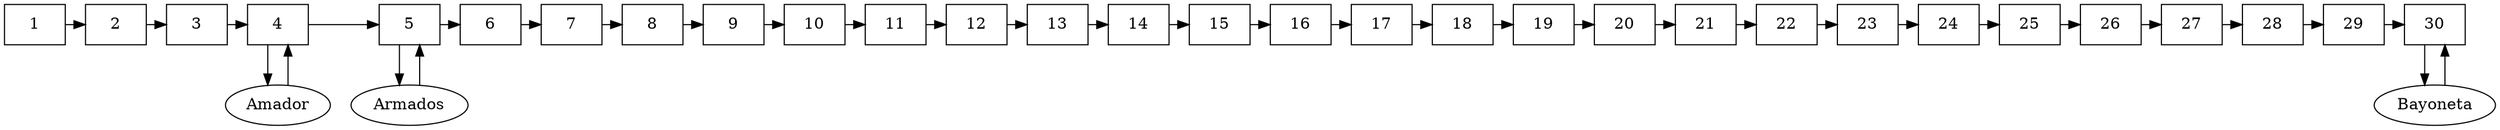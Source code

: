 digraph getAll {
graph[splines="ortho"];
Lista1[label="1",shape="box", group=1];
Lista2[label="2",shape="box", group=2];
Lista1->Lista2;
Lista3[label="3",shape="box", group=3];
Lista2->Lista3;
Lista4[label="4",shape="box", group=4];
elemento1[label="Amador",group=4];
Lista4->elemento1;
 elemento1->Lista4;
Lista3->Lista4;
Lista5[label="5",shape="box", group=5];
elemento2[label="Armados",group=5];
Lista5->elemento2;
 elemento2->Lista5;
Lista4->Lista5;
Lista6[label="6",shape="box", group=6];
Lista5->Lista6;
Lista7[label="7",shape="box", group=7];
Lista6->Lista7;
Lista8[label="8",shape="box", group=8];
Lista7->Lista8;
Lista9[label="9",shape="box", group=9];
Lista8->Lista9;
Lista10[label="10",shape="box", group=10];
Lista9->Lista10;
Lista11[label="11",shape="box", group=11];
Lista10->Lista11;
Lista12[label="12",shape="box", group=12];
Lista11->Lista12;
Lista13[label="13",shape="box", group=13];
Lista12->Lista13;
Lista14[label="14",shape="box", group=14];
Lista13->Lista14;
Lista15[label="15",shape="box", group=15];
Lista14->Lista15;
Lista16[label="16",shape="box", group=16];
Lista15->Lista16;
Lista17[label="17",shape="box", group=17];
Lista16->Lista17;
Lista18[label="18",shape="box", group=18];
Lista17->Lista18;
Lista19[label="19",shape="box", group=19];
Lista18->Lista19;
Lista20[label="20",shape="box", group=20];
Lista19->Lista20;
Lista21[label="21",shape="box", group=21];
Lista20->Lista21;
Lista22[label="22",shape="box", group=22];
Lista21->Lista22;
Lista23[label="23",shape="box", group=23];
Lista22->Lista23;
Lista24[label="24",shape="box", group=24];
Lista23->Lista24;
Lista25[label="25",shape="box", group=25];
Lista24->Lista25;
Lista26[label="26",shape="box", group=26];
Lista25->Lista26;
Lista27[label="27",shape="box", group=27];
Lista26->Lista27;
Lista28[label="28",shape="box", group=28];
Lista27->Lista28;
Lista29[label="29",shape="box", group=29];
Lista28->Lista29;
Lista30[label="30",shape="box", group=30];
elemento3[label="Bayoneta",group=30];
Lista30->elemento3;
 elemento3->Lista30;
Lista29->Lista30;
{rank="same";Lista1;Lista2;Lista3;Lista4;Lista5;Lista6;Lista7;Lista8;Lista9;Lista10;Lista11;Lista12;Lista13;Lista14;Lista15;Lista16;Lista17;Lista18;Lista19;Lista20;Lista21;Lista22;Lista23;Lista24;Lista25;Lista26;Lista27;Lista28;Lista29;Lista30;}}
